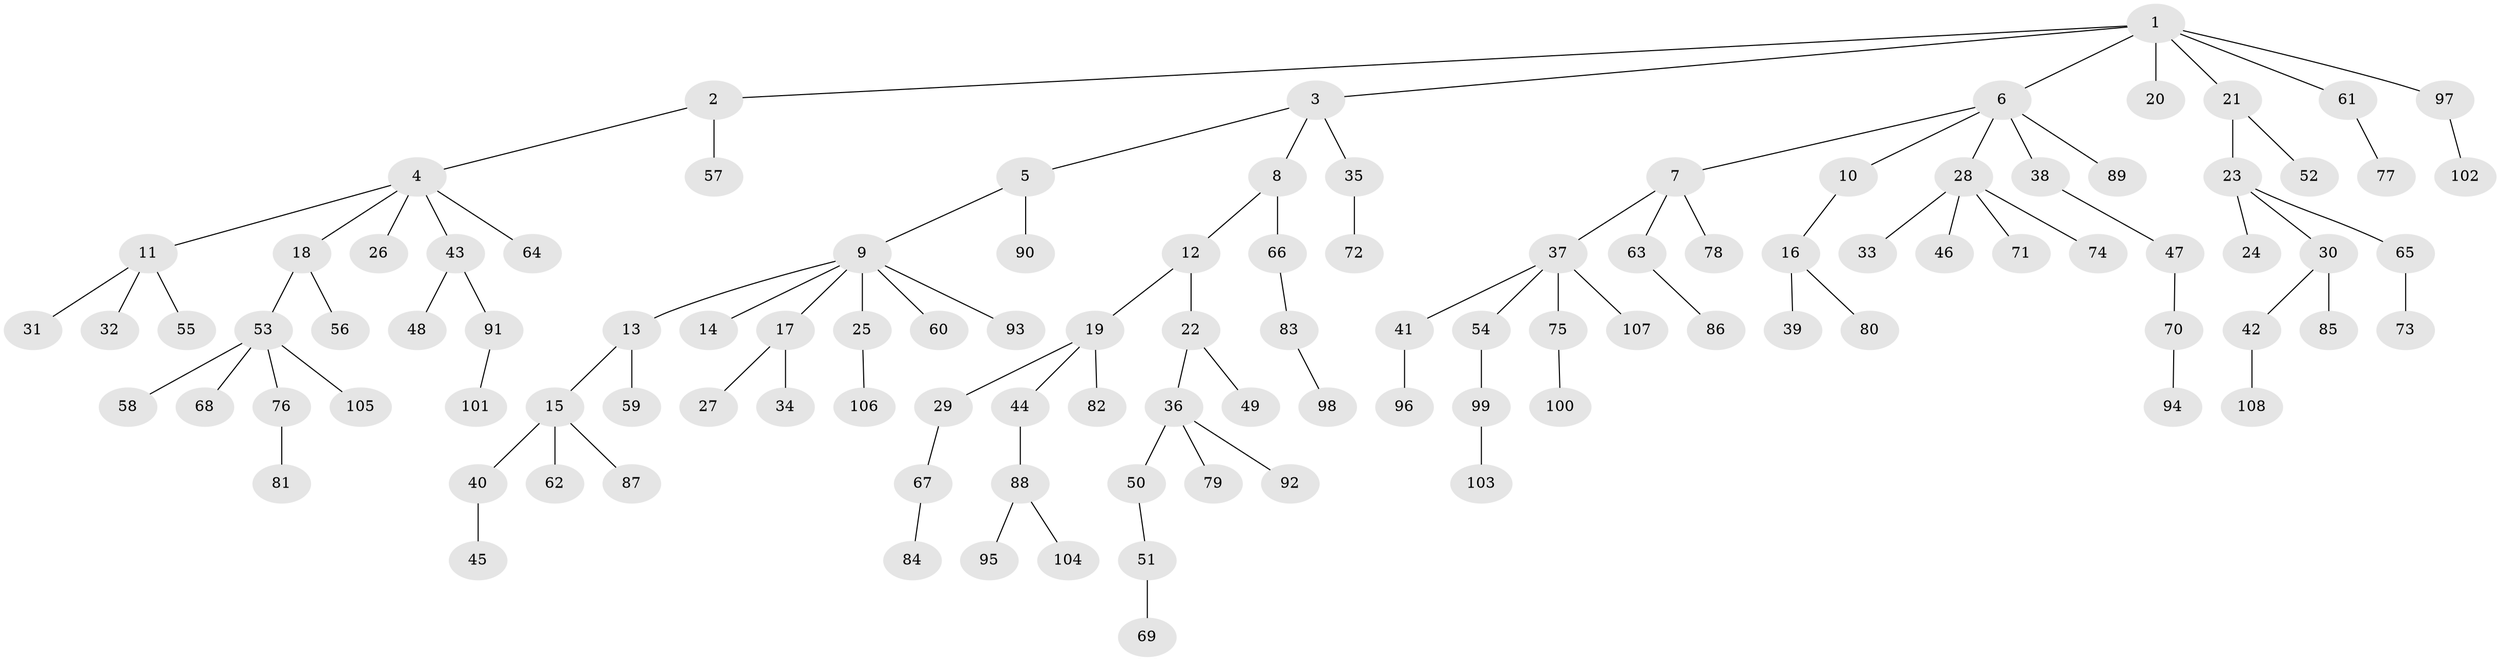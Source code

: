// Generated by graph-tools (version 1.1) at 2025/50/03/09/25 03:50:17]
// undirected, 108 vertices, 107 edges
graph export_dot {
graph [start="1"]
  node [color=gray90,style=filled];
  1;
  2;
  3;
  4;
  5;
  6;
  7;
  8;
  9;
  10;
  11;
  12;
  13;
  14;
  15;
  16;
  17;
  18;
  19;
  20;
  21;
  22;
  23;
  24;
  25;
  26;
  27;
  28;
  29;
  30;
  31;
  32;
  33;
  34;
  35;
  36;
  37;
  38;
  39;
  40;
  41;
  42;
  43;
  44;
  45;
  46;
  47;
  48;
  49;
  50;
  51;
  52;
  53;
  54;
  55;
  56;
  57;
  58;
  59;
  60;
  61;
  62;
  63;
  64;
  65;
  66;
  67;
  68;
  69;
  70;
  71;
  72;
  73;
  74;
  75;
  76;
  77;
  78;
  79;
  80;
  81;
  82;
  83;
  84;
  85;
  86;
  87;
  88;
  89;
  90;
  91;
  92;
  93;
  94;
  95;
  96;
  97;
  98;
  99;
  100;
  101;
  102;
  103;
  104;
  105;
  106;
  107;
  108;
  1 -- 2;
  1 -- 3;
  1 -- 6;
  1 -- 20;
  1 -- 21;
  1 -- 61;
  1 -- 97;
  2 -- 4;
  2 -- 57;
  3 -- 5;
  3 -- 8;
  3 -- 35;
  4 -- 11;
  4 -- 18;
  4 -- 26;
  4 -- 43;
  4 -- 64;
  5 -- 9;
  5 -- 90;
  6 -- 7;
  6 -- 10;
  6 -- 28;
  6 -- 38;
  6 -- 89;
  7 -- 37;
  7 -- 63;
  7 -- 78;
  8 -- 12;
  8 -- 66;
  9 -- 13;
  9 -- 14;
  9 -- 17;
  9 -- 25;
  9 -- 60;
  9 -- 93;
  10 -- 16;
  11 -- 31;
  11 -- 32;
  11 -- 55;
  12 -- 19;
  12 -- 22;
  13 -- 15;
  13 -- 59;
  15 -- 40;
  15 -- 62;
  15 -- 87;
  16 -- 39;
  16 -- 80;
  17 -- 27;
  17 -- 34;
  18 -- 53;
  18 -- 56;
  19 -- 29;
  19 -- 44;
  19 -- 82;
  21 -- 23;
  21 -- 52;
  22 -- 36;
  22 -- 49;
  23 -- 24;
  23 -- 30;
  23 -- 65;
  25 -- 106;
  28 -- 33;
  28 -- 46;
  28 -- 71;
  28 -- 74;
  29 -- 67;
  30 -- 42;
  30 -- 85;
  35 -- 72;
  36 -- 50;
  36 -- 79;
  36 -- 92;
  37 -- 41;
  37 -- 54;
  37 -- 75;
  37 -- 107;
  38 -- 47;
  40 -- 45;
  41 -- 96;
  42 -- 108;
  43 -- 48;
  43 -- 91;
  44 -- 88;
  47 -- 70;
  50 -- 51;
  51 -- 69;
  53 -- 58;
  53 -- 68;
  53 -- 76;
  53 -- 105;
  54 -- 99;
  61 -- 77;
  63 -- 86;
  65 -- 73;
  66 -- 83;
  67 -- 84;
  70 -- 94;
  75 -- 100;
  76 -- 81;
  83 -- 98;
  88 -- 95;
  88 -- 104;
  91 -- 101;
  97 -- 102;
  99 -- 103;
}
